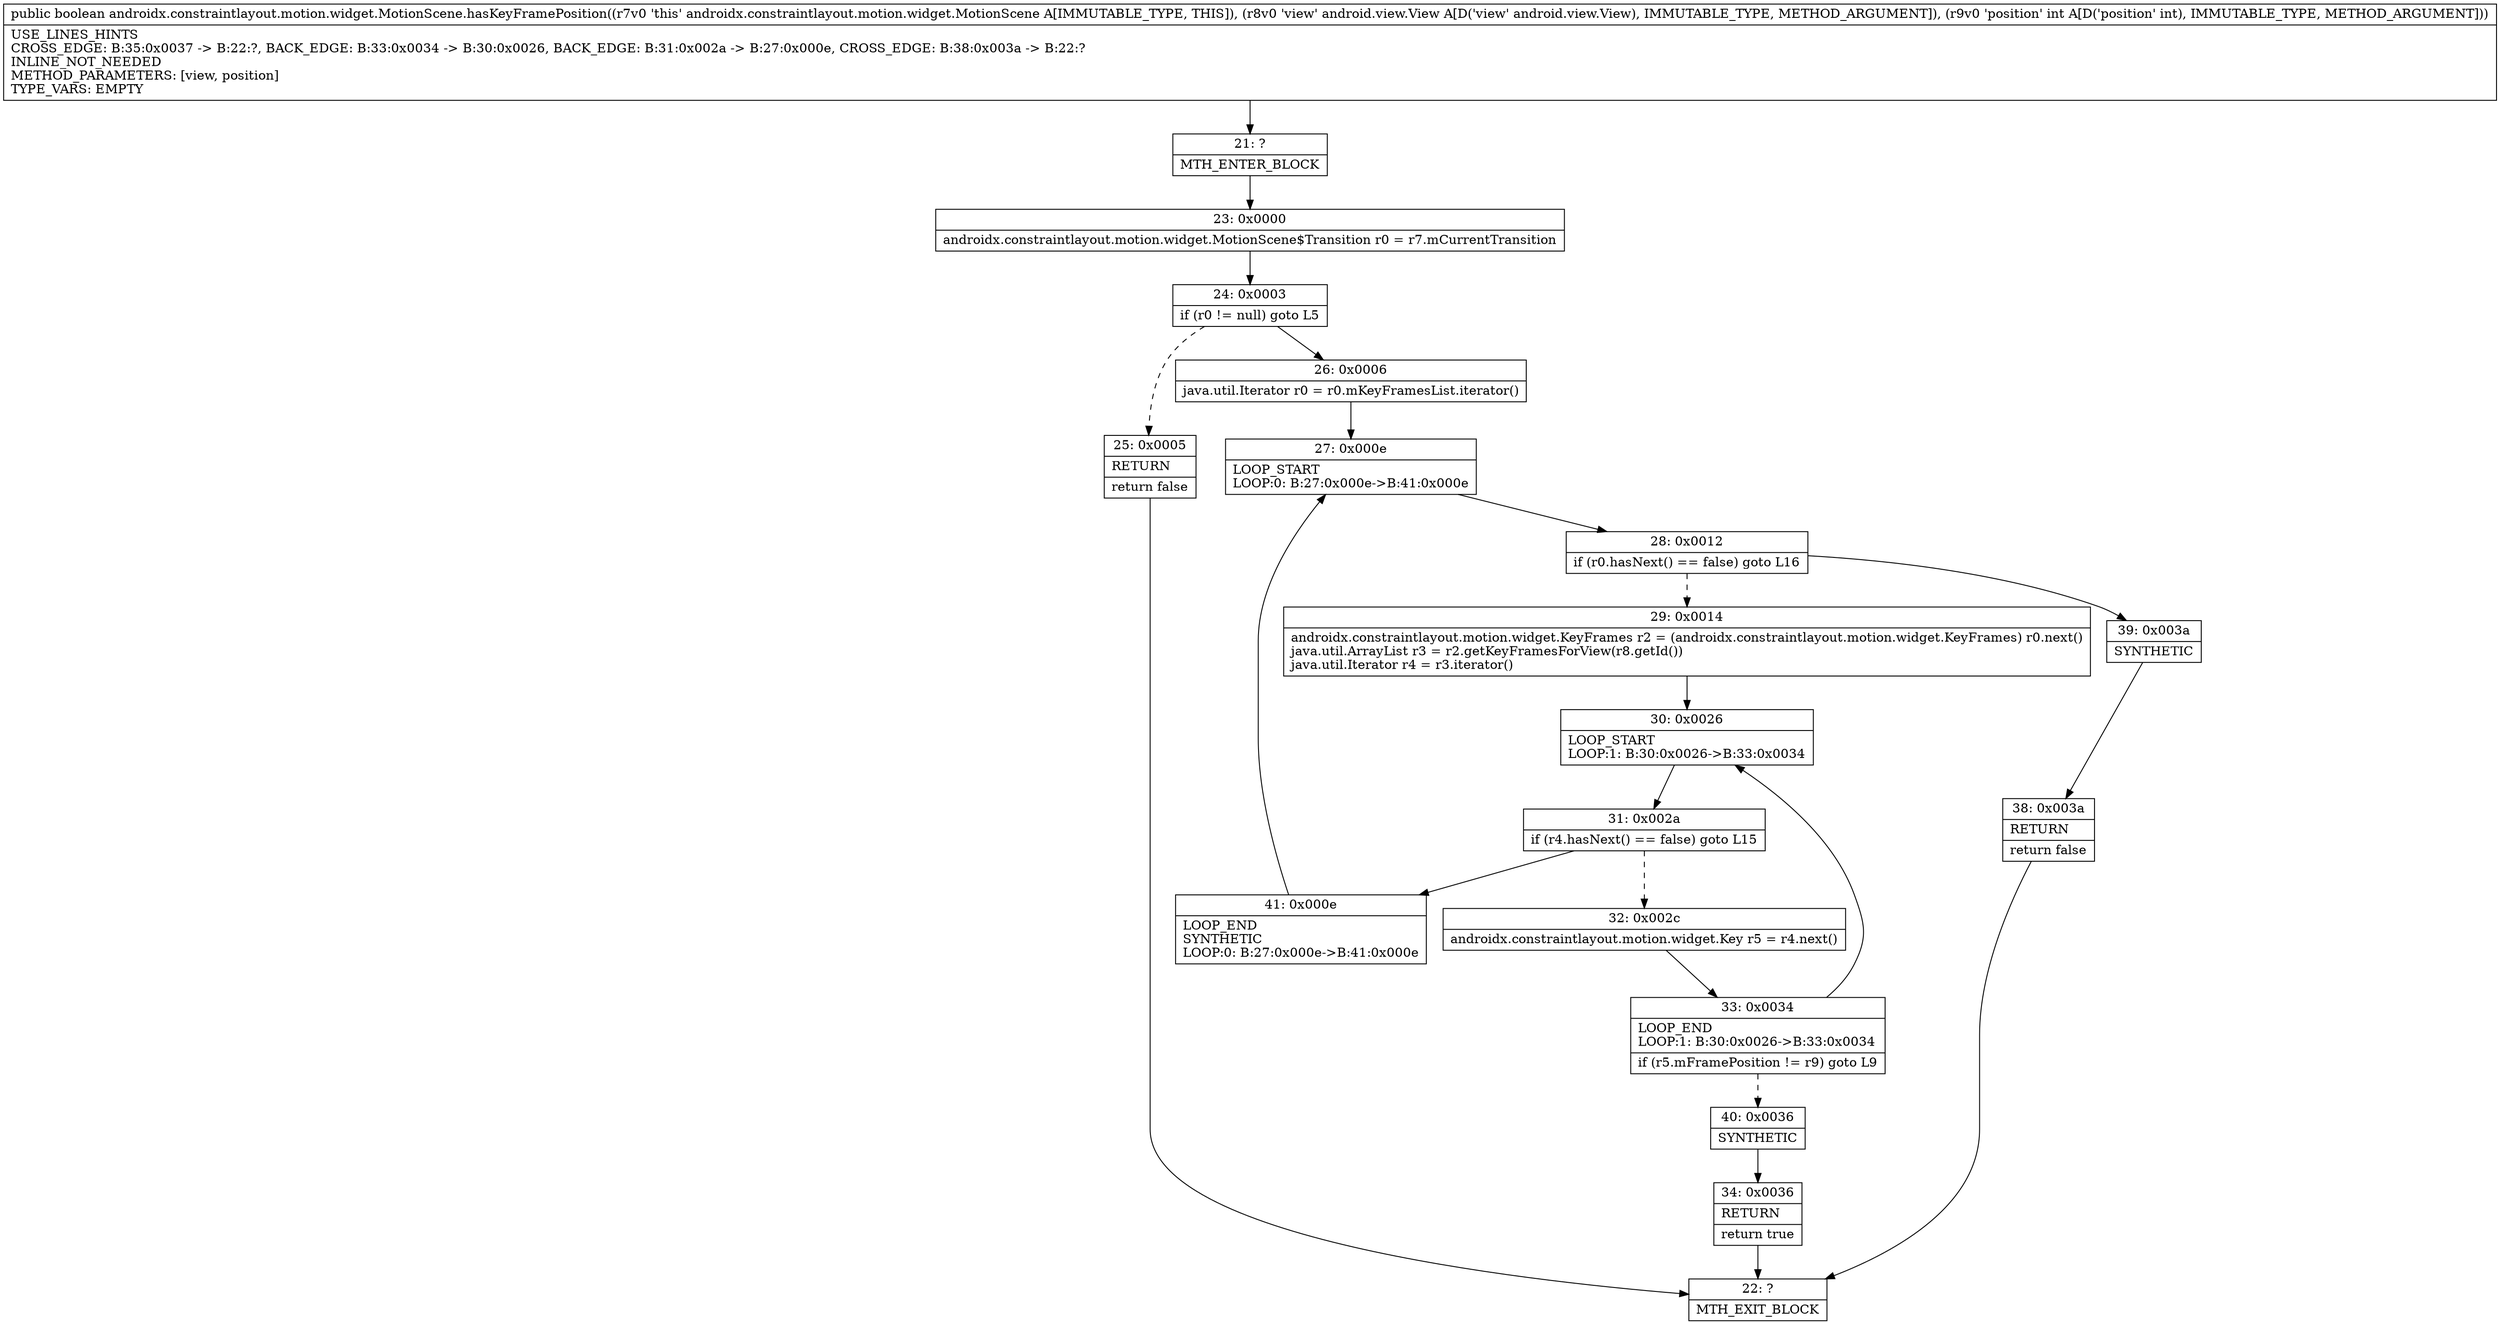 digraph "CFG forandroidx.constraintlayout.motion.widget.MotionScene.hasKeyFramePosition(Landroid\/view\/View;I)Z" {
Node_21 [shape=record,label="{21\:\ ?|MTH_ENTER_BLOCK\l}"];
Node_23 [shape=record,label="{23\:\ 0x0000|androidx.constraintlayout.motion.widget.MotionScene$Transition r0 = r7.mCurrentTransition\l}"];
Node_24 [shape=record,label="{24\:\ 0x0003|if (r0 != null) goto L5\l}"];
Node_25 [shape=record,label="{25\:\ 0x0005|RETURN\l|return false\l}"];
Node_22 [shape=record,label="{22\:\ ?|MTH_EXIT_BLOCK\l}"];
Node_26 [shape=record,label="{26\:\ 0x0006|java.util.Iterator r0 = r0.mKeyFramesList.iterator()\l}"];
Node_27 [shape=record,label="{27\:\ 0x000e|LOOP_START\lLOOP:0: B:27:0x000e\-\>B:41:0x000e\l}"];
Node_28 [shape=record,label="{28\:\ 0x0012|if (r0.hasNext() == false) goto L16\l}"];
Node_29 [shape=record,label="{29\:\ 0x0014|androidx.constraintlayout.motion.widget.KeyFrames r2 = (androidx.constraintlayout.motion.widget.KeyFrames) r0.next()\ljava.util.ArrayList r3 = r2.getKeyFramesForView(r8.getId())\ljava.util.Iterator r4 = r3.iterator()\l}"];
Node_30 [shape=record,label="{30\:\ 0x0026|LOOP_START\lLOOP:1: B:30:0x0026\-\>B:33:0x0034\l}"];
Node_31 [shape=record,label="{31\:\ 0x002a|if (r4.hasNext() == false) goto L15\l}"];
Node_32 [shape=record,label="{32\:\ 0x002c|androidx.constraintlayout.motion.widget.Key r5 = r4.next()\l}"];
Node_33 [shape=record,label="{33\:\ 0x0034|LOOP_END\lLOOP:1: B:30:0x0026\-\>B:33:0x0034\l|if (r5.mFramePosition != r9) goto L9\l}"];
Node_40 [shape=record,label="{40\:\ 0x0036|SYNTHETIC\l}"];
Node_34 [shape=record,label="{34\:\ 0x0036|RETURN\l|return true\l}"];
Node_41 [shape=record,label="{41\:\ 0x000e|LOOP_END\lSYNTHETIC\lLOOP:0: B:27:0x000e\-\>B:41:0x000e\l}"];
Node_39 [shape=record,label="{39\:\ 0x003a|SYNTHETIC\l}"];
Node_38 [shape=record,label="{38\:\ 0x003a|RETURN\l|return false\l}"];
MethodNode[shape=record,label="{public boolean androidx.constraintlayout.motion.widget.MotionScene.hasKeyFramePosition((r7v0 'this' androidx.constraintlayout.motion.widget.MotionScene A[IMMUTABLE_TYPE, THIS]), (r8v0 'view' android.view.View A[D('view' android.view.View), IMMUTABLE_TYPE, METHOD_ARGUMENT]), (r9v0 'position' int A[D('position' int), IMMUTABLE_TYPE, METHOD_ARGUMENT]))  | USE_LINES_HINTS\lCROSS_EDGE: B:35:0x0037 \-\> B:22:?, BACK_EDGE: B:33:0x0034 \-\> B:30:0x0026, BACK_EDGE: B:31:0x002a \-\> B:27:0x000e, CROSS_EDGE: B:38:0x003a \-\> B:22:?\lINLINE_NOT_NEEDED\lMETHOD_PARAMETERS: [view, position]\lTYPE_VARS: EMPTY\l}"];
MethodNode -> Node_21;Node_21 -> Node_23;
Node_23 -> Node_24;
Node_24 -> Node_25[style=dashed];
Node_24 -> Node_26;
Node_25 -> Node_22;
Node_26 -> Node_27;
Node_27 -> Node_28;
Node_28 -> Node_29[style=dashed];
Node_28 -> Node_39;
Node_29 -> Node_30;
Node_30 -> Node_31;
Node_31 -> Node_32[style=dashed];
Node_31 -> Node_41;
Node_32 -> Node_33;
Node_33 -> Node_30;
Node_33 -> Node_40[style=dashed];
Node_40 -> Node_34;
Node_34 -> Node_22;
Node_41 -> Node_27;
Node_39 -> Node_38;
Node_38 -> Node_22;
}

